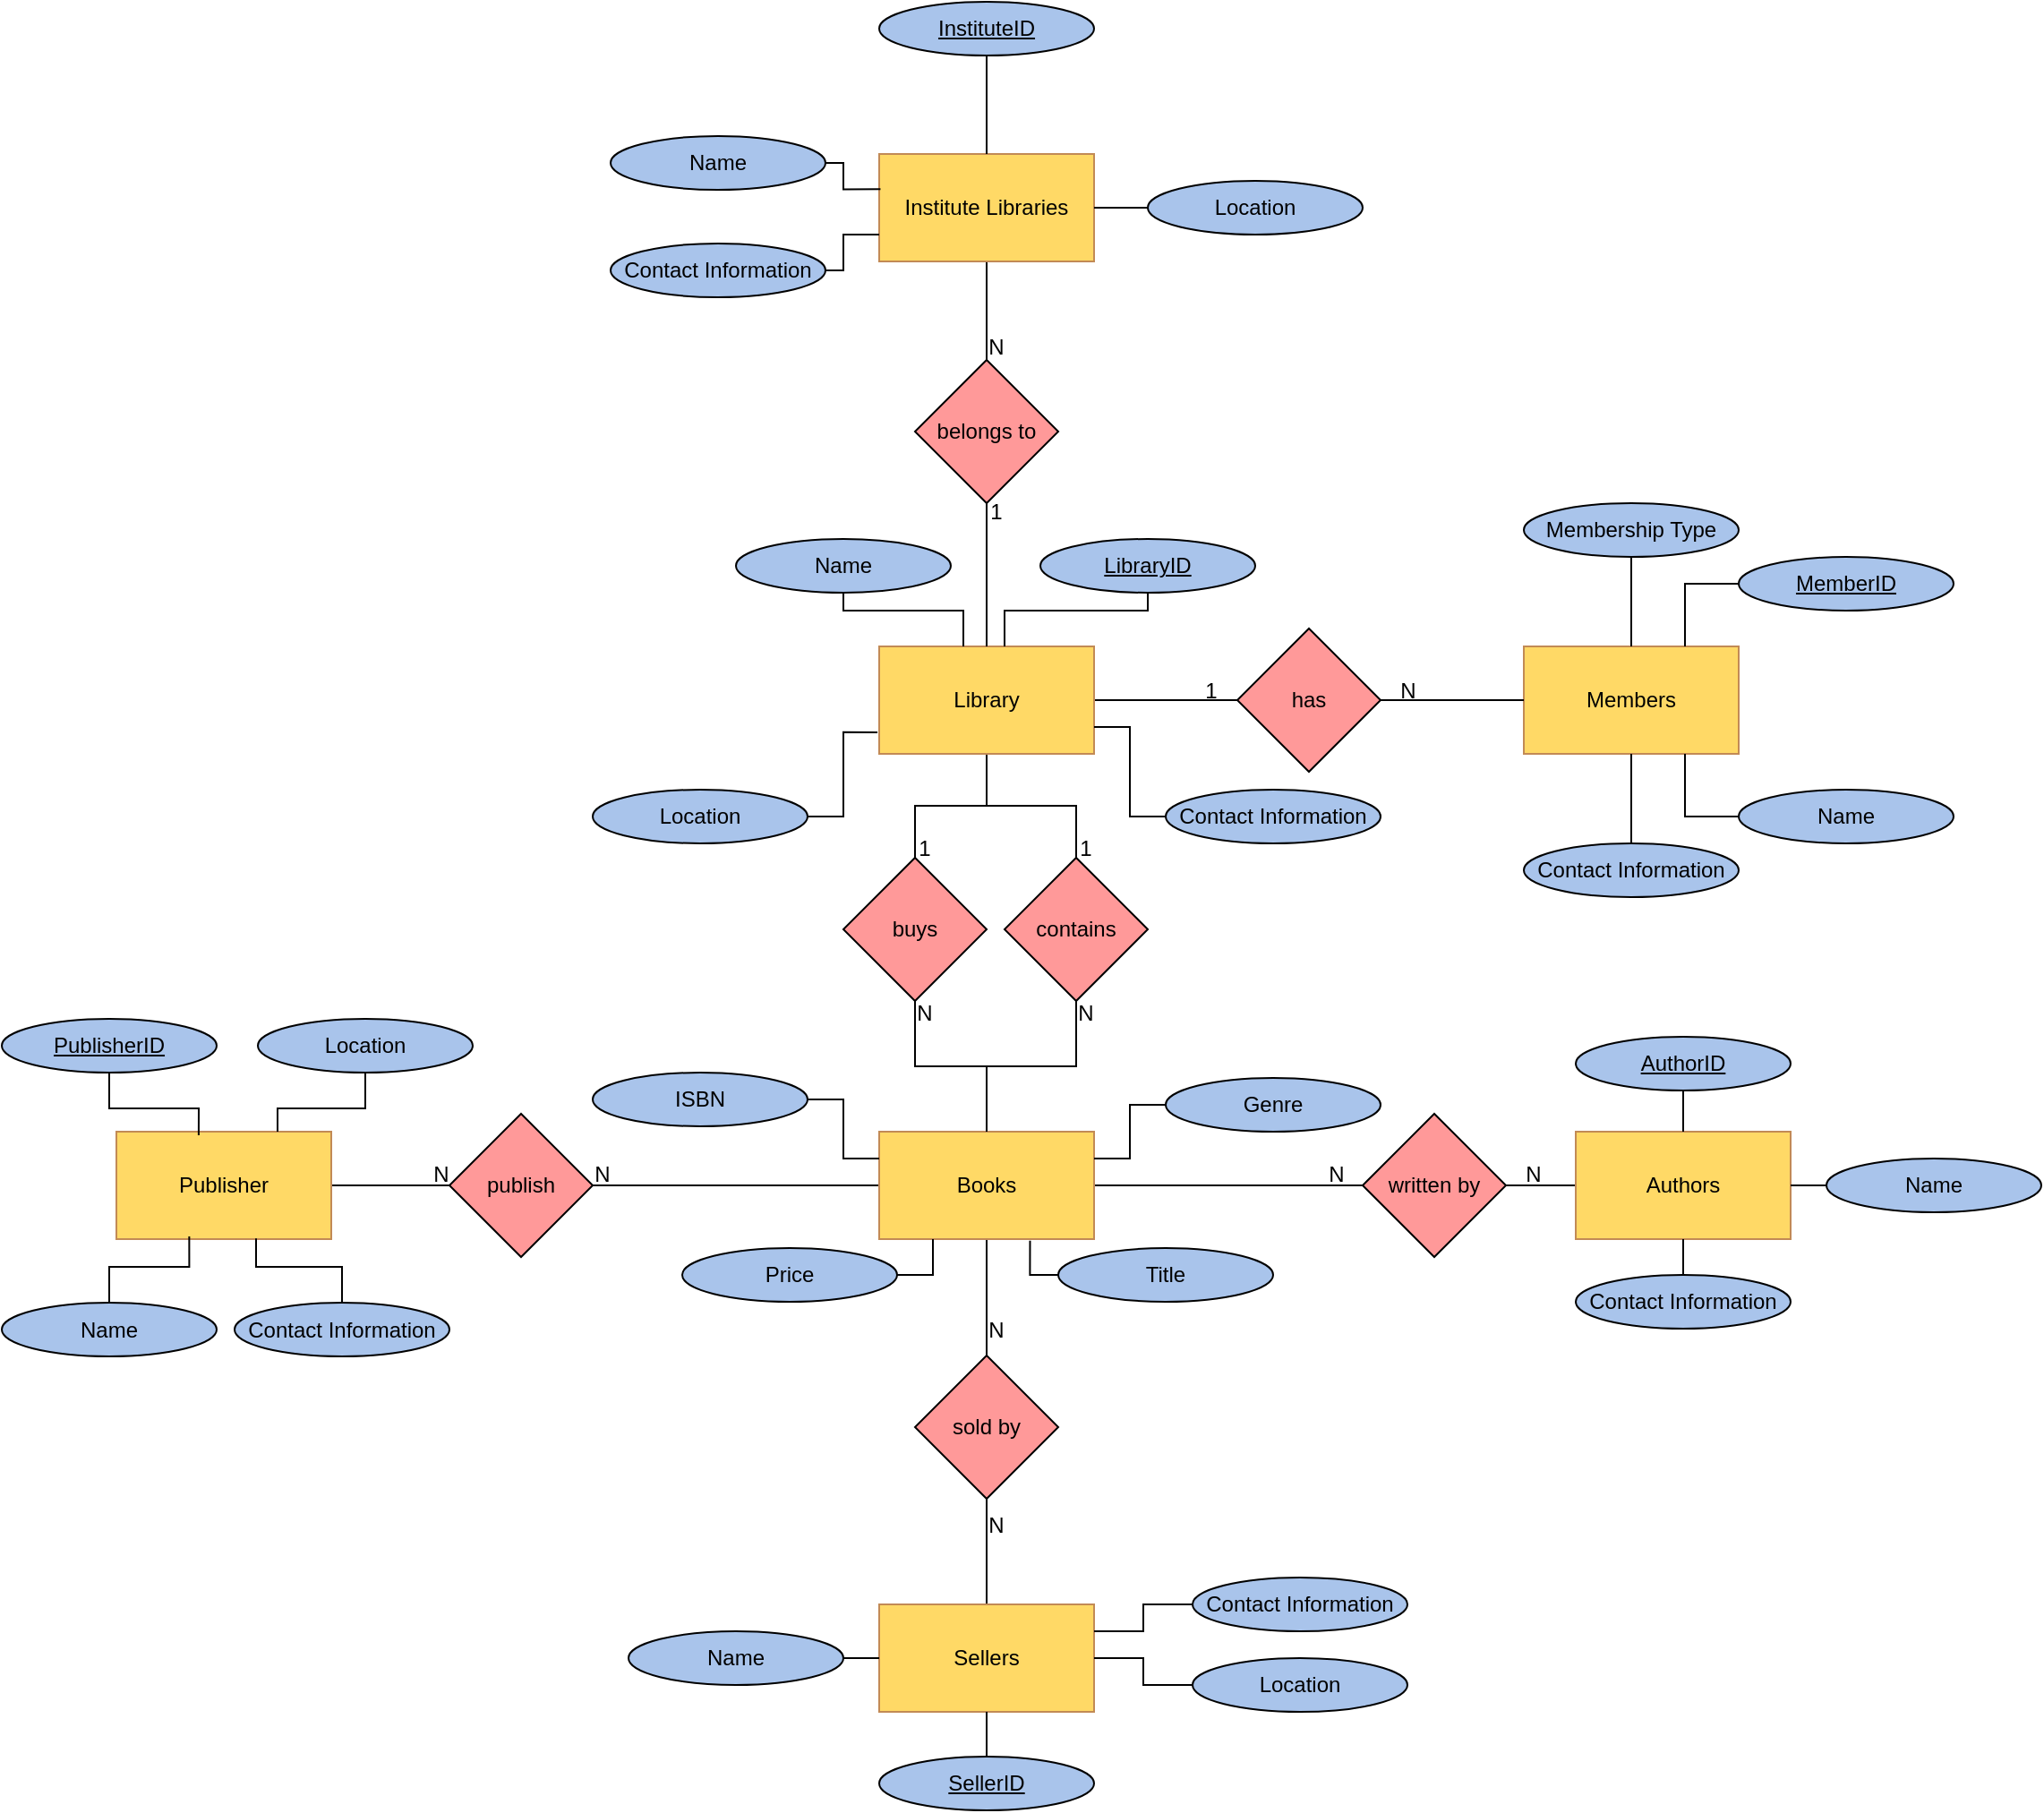 <mxfile version="23.0.0" type="github">
  <diagram id="R2lEEEUBdFMjLlhIrx00" name="Page-1">
    <mxGraphModel dx="646" dy="1481" grid="1" gridSize="10" guides="1" tooltips="1" connect="1" arrows="1" fold="1" page="1" pageScale="1" pageWidth="850" pageHeight="1100" math="0" shadow="0" extFonts="Permanent Marker^https://fonts.googleapis.com/css?family=Permanent+Marker">
      <root>
        <mxCell id="0" />
        <mxCell id="1" parent="0" />
        <mxCell id="7UMvpG6QmPXauz13HVyL-45" style="edgeStyle=orthogonalEdgeStyle;rounded=0;orthogonalLoop=1;jettySize=auto;html=1;entryX=0.5;entryY=0;entryDx=0;entryDy=0;fillColor=#A9C4EB;endArrow=none;" edge="1" parent="1" source="7UMvpG6QmPXauz13HVyL-1" target="7UMvpG6QmPXauz13HVyL-34">
          <mxGeometry relative="1" as="geometry" />
        </mxCell>
        <mxCell id="7UMvpG6QmPXauz13HVyL-46" style="edgeStyle=orthogonalEdgeStyle;rounded=0;orthogonalLoop=1;jettySize=auto;html=1;entryX=0.5;entryY=0;entryDx=0;entryDy=0;fillColor=#A9C4EB;endArrow=none;" edge="1" parent="1" source="7UMvpG6QmPXauz13HVyL-1" target="7UMvpG6QmPXauz13HVyL-31">
          <mxGeometry relative="1" as="geometry" />
        </mxCell>
        <mxCell id="7UMvpG6QmPXauz13HVyL-129" value="" style="edgeStyle=orthogonalEdgeStyle;rounded=0;orthogonalLoop=1;jettySize=auto;html=1;endArrow=none;" edge="1" parent="1" source="7UMvpG6QmPXauz13HVyL-1" target="7UMvpG6QmPXauz13HVyL-114">
          <mxGeometry relative="1" as="geometry" />
        </mxCell>
        <mxCell id="7UMvpG6QmPXauz13HVyL-1" value="Library" style="rounded=0;whiteSpace=wrap;html=1;fillColor=#FFD966;strokeColor=#C28A55;" vertex="1" parent="1">
          <mxGeometry x="1100" y="-190" width="120" height="60" as="geometry" />
        </mxCell>
        <mxCell id="7UMvpG6QmPXauz13HVyL-2" style="edgeStyle=orthogonalEdgeStyle;rounded=0;orthogonalLoop=1;jettySize=auto;html=1;fillColor=#A9C4EB;endArrow=none;" edge="1" parent="1" source="7UMvpG6QmPXauz13HVyL-3">
          <mxGeometry relative="1" as="geometry">
            <Array as="points">
              <mxPoint x="1250" y="-210" />
              <mxPoint x="1170" y="-210" />
              <mxPoint x="1170" y="-190" />
            </Array>
            <mxPoint x="1170" y="-190" as="targetPoint" />
          </mxGeometry>
        </mxCell>
        <mxCell id="7UMvpG6QmPXauz13HVyL-3" value="&lt;u style=&quot;border-color: var(--border-color);&quot;&gt;LibraryID&lt;/u&gt;" style="ellipse;whiteSpace=wrap;html=1;fillColor=#A9C4EB;" vertex="1" parent="1">
          <mxGeometry x="1190" y="-250" width="120" height="30" as="geometry" />
        </mxCell>
        <mxCell id="7UMvpG6QmPXauz13HVyL-4" value="Name" style="ellipse;whiteSpace=wrap;html=1;fillColor=#A9C4EB;" vertex="1" parent="1">
          <mxGeometry x="1020" y="-250" width="120" height="30" as="geometry" />
        </mxCell>
        <mxCell id="7UMvpG6QmPXauz13HVyL-5" style="edgeStyle=orthogonalEdgeStyle;rounded=0;orthogonalLoop=1;jettySize=auto;html=1;entryX=-0.008;entryY=0.799;entryDx=0;entryDy=0;fillColor=#A9C4EB;endArrow=none;entryPerimeter=0;" edge="1" parent="1" source="7UMvpG6QmPXauz13HVyL-6" target="7UMvpG6QmPXauz13HVyL-1">
          <mxGeometry relative="1" as="geometry" />
        </mxCell>
        <mxCell id="7UMvpG6QmPXauz13HVyL-6" value="Location" style="ellipse;whiteSpace=wrap;html=1;fillColor=#A9C4EB;" vertex="1" parent="1">
          <mxGeometry x="940" y="-110" width="120" height="30" as="geometry" />
        </mxCell>
        <mxCell id="7UMvpG6QmPXauz13HVyL-7" style="edgeStyle=orthogonalEdgeStyle;rounded=0;orthogonalLoop=1;jettySize=auto;html=1;entryX=1;entryY=0.75;entryDx=0;entryDy=0;fillColor=#A9C4EB;endArrow=none;" edge="1" parent="1" source="7UMvpG6QmPXauz13HVyL-8" target="7UMvpG6QmPXauz13HVyL-1">
          <mxGeometry relative="1" as="geometry" />
        </mxCell>
        <mxCell id="7UMvpG6QmPXauz13HVyL-8" value="Contact Information" style="ellipse;whiteSpace=wrap;html=1;fillColor=#A9C4EB;" vertex="1" parent="1">
          <mxGeometry x="1260" y="-110" width="120" height="30" as="geometry" />
        </mxCell>
        <mxCell id="7UMvpG6QmPXauz13HVyL-9" style="edgeStyle=orthogonalEdgeStyle;rounded=0;orthogonalLoop=1;jettySize=auto;html=1;fillColor=#A9C4EB;endArrow=none;" edge="1" parent="1" source="7UMvpG6QmPXauz13HVyL-4">
          <mxGeometry relative="1" as="geometry">
            <Array as="points">
              <mxPoint x="1080" y="-210" />
              <mxPoint x="1147" y="-210" />
            </Array>
            <mxPoint x="1147" y="-190" as="targetPoint" />
          </mxGeometry>
        </mxCell>
        <mxCell id="7UMvpG6QmPXauz13HVyL-24" value="" style="edgeStyle=orthogonalEdgeStyle;rounded=0;orthogonalLoop=1;jettySize=auto;html=1;fillColor=#A9C4EB;endArrow=none;" edge="1" parent="1" source="7UMvpG6QmPXauz13HVyL-12" target="7UMvpG6QmPXauz13HVyL-23">
          <mxGeometry relative="1" as="geometry" />
        </mxCell>
        <mxCell id="7UMvpG6QmPXauz13HVyL-12" value="Institute Libraries" style="rounded=0;whiteSpace=wrap;html=1;fillColor=#FFD966;strokeColor=#C28A55;" vertex="1" parent="1">
          <mxGeometry x="1100" y="-465" width="120" height="60" as="geometry" />
        </mxCell>
        <mxCell id="7UMvpG6QmPXauz13HVyL-22" value="" style="edgeStyle=orthogonalEdgeStyle;rounded=0;orthogonalLoop=1;jettySize=auto;html=1;fillColor=#A9C4EB;endArrow=none;" edge="1" parent="1" source="7UMvpG6QmPXauz13HVyL-14" target="7UMvpG6QmPXauz13HVyL-12">
          <mxGeometry relative="1" as="geometry" />
        </mxCell>
        <mxCell id="7UMvpG6QmPXauz13HVyL-14" value="Location" style="ellipse;whiteSpace=wrap;html=1;fillColor=#A9C4EB;" vertex="1" parent="1">
          <mxGeometry x="1250" y="-450" width="120" height="30" as="geometry" />
        </mxCell>
        <mxCell id="7UMvpG6QmPXauz13HVyL-21" value="" style="edgeStyle=orthogonalEdgeStyle;rounded=0;orthogonalLoop=1;jettySize=auto;html=1;fillColor=#A9C4EB;endArrow=none;" edge="1" parent="1" source="7UMvpG6QmPXauz13HVyL-16" target="7UMvpG6QmPXauz13HVyL-12">
          <mxGeometry relative="1" as="geometry" />
        </mxCell>
        <mxCell id="7UMvpG6QmPXauz13HVyL-16" value="&lt;u style=&quot;border-color: var(--border-color);&quot;&gt;InstituteID&lt;/u&gt;" style="ellipse;whiteSpace=wrap;html=1;fillColor=#A9C4EB;" vertex="1" parent="1">
          <mxGeometry x="1100" y="-550" width="120" height="30" as="geometry" />
        </mxCell>
        <mxCell id="7UMvpG6QmPXauz13HVyL-17" value="Name" style="ellipse;whiteSpace=wrap;html=1;fillColor=#A9C4EB;" vertex="1" parent="1">
          <mxGeometry x="950" y="-475" width="120" height="30" as="geometry" />
        </mxCell>
        <mxCell id="7UMvpG6QmPXauz13HVyL-18" style="edgeStyle=orthogonalEdgeStyle;rounded=0;orthogonalLoop=1;jettySize=auto;html=1;entryX=0;entryY=0.75;entryDx=0;entryDy=0;fillColor=#A9C4EB;endArrow=none;" edge="1" parent="1" source="7UMvpG6QmPXauz13HVyL-19" target="7UMvpG6QmPXauz13HVyL-12">
          <mxGeometry relative="1" as="geometry">
            <Array as="points">
              <mxPoint x="1080" y="-400" />
              <mxPoint x="1080" y="-420" />
            </Array>
          </mxGeometry>
        </mxCell>
        <mxCell id="7UMvpG6QmPXauz13HVyL-19" value="Contact Information" style="ellipse;whiteSpace=wrap;html=1;fillColor=#A9C4EB;" vertex="1" parent="1">
          <mxGeometry x="950" y="-415" width="120" height="30" as="geometry" />
        </mxCell>
        <mxCell id="7UMvpG6QmPXauz13HVyL-20" style="edgeStyle=orthogonalEdgeStyle;rounded=0;orthogonalLoop=1;jettySize=auto;html=1;exitX=1;exitY=0.5;exitDx=0;exitDy=0;entryX=0.006;entryY=0.328;entryDx=0;entryDy=0;entryPerimeter=0;fillColor=#A9C4EB;endArrow=none;" edge="1" parent="1" source="7UMvpG6QmPXauz13HVyL-17" target="7UMvpG6QmPXauz13HVyL-12">
          <mxGeometry relative="1" as="geometry">
            <Array as="points">
              <mxPoint x="1080" y="-460" />
              <mxPoint x="1080" y="-445" />
            </Array>
          </mxGeometry>
        </mxCell>
        <mxCell id="7UMvpG6QmPXauz13HVyL-26" style="edgeStyle=orthogonalEdgeStyle;rounded=0;orthogonalLoop=1;jettySize=auto;html=1;entryX=0.5;entryY=0;entryDx=0;entryDy=0;fillColor=#A9C4EB;endArrow=none;" edge="1" parent="1" source="7UMvpG6QmPXauz13HVyL-23" target="7UMvpG6QmPXauz13HVyL-1">
          <mxGeometry relative="1" as="geometry" />
        </mxCell>
        <mxCell id="7UMvpG6QmPXauz13HVyL-23" value="belongs to" style="rhombus;whiteSpace=wrap;html=1;fillColor=#FF9999;" vertex="1" parent="1">
          <mxGeometry x="1120" y="-350" width="80" height="80" as="geometry" />
        </mxCell>
        <mxCell id="7UMvpG6QmPXauz13HVyL-52" value="" style="edgeStyle=orthogonalEdgeStyle;rounded=0;orthogonalLoop=1;jettySize=auto;html=1;fillColor=#A9C4EB;endArrow=none;" edge="1" parent="1" source="7UMvpG6QmPXauz13HVyL-29" target="7UMvpG6QmPXauz13HVyL-32">
          <mxGeometry relative="1" as="geometry" />
        </mxCell>
        <mxCell id="7UMvpG6QmPXauz13HVyL-66" value="" style="edgeStyle=orthogonalEdgeStyle;rounded=0;orthogonalLoop=1;jettySize=auto;html=1;fillColor=#A9C4EB;endArrow=none;" edge="1" parent="1" source="7UMvpG6QmPXauz13HVyL-29" target="7UMvpG6QmPXauz13HVyL-64">
          <mxGeometry relative="1" as="geometry" />
        </mxCell>
        <mxCell id="7UMvpG6QmPXauz13HVyL-68" value="" style="edgeStyle=orthogonalEdgeStyle;rounded=0;orthogonalLoop=1;jettySize=auto;html=1;fillColor=#A9C4EB;endArrow=none;" edge="1" parent="1" source="7UMvpG6QmPXauz13HVyL-29" target="7UMvpG6QmPXauz13HVyL-67">
          <mxGeometry relative="1" as="geometry" />
        </mxCell>
        <mxCell id="7UMvpG6QmPXauz13HVyL-29" value="Books" style="rounded=0;whiteSpace=wrap;html=1;fillColor=#FFD966;strokeColor=#C28A55;" vertex="1" parent="1">
          <mxGeometry x="1100" y="81" width="120" height="60" as="geometry" />
        </mxCell>
        <mxCell id="7UMvpG6QmPXauz13HVyL-48" style="edgeStyle=orthogonalEdgeStyle;rounded=0;orthogonalLoop=1;jettySize=auto;html=1;entryX=0.5;entryY=0;entryDx=0;entryDy=0;fillColor=#A9C4EB;endArrow=none;" edge="1" parent="1" source="7UMvpG6QmPXauz13HVyL-31" target="7UMvpG6QmPXauz13HVyL-29">
          <mxGeometry relative="1" as="geometry" />
        </mxCell>
        <mxCell id="7UMvpG6QmPXauz13HVyL-31" value="contains" style="rhombus;whiteSpace=wrap;html=1;fillColor=#FF9999;" vertex="1" parent="1">
          <mxGeometry x="1170" y="-72" width="80" height="80" as="geometry" />
        </mxCell>
        <mxCell id="7UMvpG6QmPXauz13HVyL-63" value="" style="edgeStyle=orthogonalEdgeStyle;rounded=0;orthogonalLoop=1;jettySize=auto;html=1;fillColor=#A9C4EB;endArrow=none;" edge="1" parent="1" source="7UMvpG6QmPXauz13HVyL-32" target="7UMvpG6QmPXauz13HVyL-53">
          <mxGeometry relative="1" as="geometry" />
        </mxCell>
        <mxCell id="7UMvpG6QmPXauz13HVyL-32" value="sold by" style="rhombus;whiteSpace=wrap;html=1;fillColor=#FF9999;" vertex="1" parent="1">
          <mxGeometry x="1120" y="206" width="80" height="80" as="geometry" />
        </mxCell>
        <mxCell id="7UMvpG6QmPXauz13HVyL-47" style="edgeStyle=orthogonalEdgeStyle;rounded=0;orthogonalLoop=1;jettySize=auto;html=1;fillColor=#A9C4EB;endArrow=none;" edge="1" parent="1" source="7UMvpG6QmPXauz13HVyL-34" target="7UMvpG6QmPXauz13HVyL-29">
          <mxGeometry relative="1" as="geometry" />
        </mxCell>
        <mxCell id="7UMvpG6QmPXauz13HVyL-34" value="buys" style="rhombus;whiteSpace=wrap;html=1;fillColor=#FF9999;" vertex="1" parent="1">
          <mxGeometry x="1080" y="-72" width="80" height="80" as="geometry" />
        </mxCell>
        <mxCell id="7UMvpG6QmPXauz13HVyL-36" style="edgeStyle=orthogonalEdgeStyle;rounded=0;orthogonalLoop=1;jettySize=auto;html=1;exitX=1;exitY=0.5;exitDx=0;exitDy=0;entryX=0.25;entryY=1;entryDx=0;entryDy=0;fillColor=#A9C4EB;endArrow=none;" edge="1" parent="1" source="7UMvpG6QmPXauz13HVyL-37" target="7UMvpG6QmPXauz13HVyL-29">
          <mxGeometry relative="1" as="geometry" />
        </mxCell>
        <mxCell id="7UMvpG6QmPXauz13HVyL-37" value="Price" style="ellipse;whiteSpace=wrap;html=1;fillColor=#A9C4EB;" vertex="1" parent="1">
          <mxGeometry x="990" y="146" width="120" height="30" as="geometry" />
        </mxCell>
        <mxCell id="7UMvpG6QmPXauz13HVyL-51" style="edgeStyle=orthogonalEdgeStyle;rounded=0;orthogonalLoop=1;jettySize=auto;html=1;entryX=1;entryY=0.25;entryDx=0;entryDy=0;fillColor=#A9C4EB;endArrow=none;" edge="1" parent="1" source="7UMvpG6QmPXauz13HVyL-39" target="7UMvpG6QmPXauz13HVyL-29">
          <mxGeometry relative="1" as="geometry" />
        </mxCell>
        <mxCell id="7UMvpG6QmPXauz13HVyL-39" value="Genre" style="ellipse;whiteSpace=wrap;html=1;fillColor=#A9C4EB;" vertex="1" parent="1">
          <mxGeometry x="1260" y="51" width="120" height="30" as="geometry" />
        </mxCell>
        <mxCell id="7UMvpG6QmPXauz13HVyL-49" style="edgeStyle=orthogonalEdgeStyle;rounded=0;orthogonalLoop=1;jettySize=auto;html=1;entryX=0;entryY=0.25;entryDx=0;entryDy=0;fillColor=#A9C4EB;endArrow=none;" edge="1" parent="1" source="7UMvpG6QmPXauz13HVyL-41" target="7UMvpG6QmPXauz13HVyL-29">
          <mxGeometry relative="1" as="geometry" />
        </mxCell>
        <mxCell id="7UMvpG6QmPXauz13HVyL-41" value="ISBN" style="ellipse;whiteSpace=wrap;html=1;fillColor=#A9C4EB;" vertex="1" parent="1">
          <mxGeometry x="940" y="48" width="120" height="30" as="geometry" />
        </mxCell>
        <mxCell id="7UMvpG6QmPXauz13HVyL-42" value="Title" style="ellipse;whiteSpace=wrap;html=1;fillColor=#A9C4EB;" vertex="1" parent="1">
          <mxGeometry x="1200" y="146" width="120" height="30" as="geometry" />
        </mxCell>
        <mxCell id="7UMvpG6QmPXauz13HVyL-44" style="edgeStyle=orthogonalEdgeStyle;rounded=0;orthogonalLoop=1;jettySize=auto;html=1;exitX=0;exitY=0.5;exitDx=0;exitDy=0;entryX=0.702;entryY=1.015;entryDx=0;entryDy=0;entryPerimeter=0;fillColor=#A9C4EB;endArrow=none;" edge="1" parent="1" source="7UMvpG6QmPXauz13HVyL-42" target="7UMvpG6QmPXauz13HVyL-29">
          <mxGeometry relative="1" as="geometry" />
        </mxCell>
        <mxCell id="7UMvpG6QmPXauz13HVyL-53" value="Sellers" style="rounded=0;whiteSpace=wrap;html=1;fillColor=#FFD966;strokeColor=#C28A55;" vertex="1" parent="1">
          <mxGeometry x="1100" y="345" width="120" height="60" as="geometry" />
        </mxCell>
        <mxCell id="7UMvpG6QmPXauz13HVyL-54" style="edgeStyle=orthogonalEdgeStyle;rounded=0;orthogonalLoop=1;jettySize=auto;html=1;fillColor=#A9C4EB;endArrow=none;" edge="1" parent="1" source="7UMvpG6QmPXauz13HVyL-55" target="7UMvpG6QmPXauz13HVyL-53">
          <mxGeometry relative="1" as="geometry" />
        </mxCell>
        <mxCell id="7UMvpG6QmPXauz13HVyL-55" value="Name" style="ellipse;whiteSpace=wrap;html=1;fillColor=#A9C4EB;" vertex="1" parent="1">
          <mxGeometry x="960" y="360" width="120" height="30" as="geometry" />
        </mxCell>
        <mxCell id="7UMvpG6QmPXauz13HVyL-56" style="edgeStyle=orthogonalEdgeStyle;rounded=0;orthogonalLoop=1;jettySize=auto;html=1;entryX=1;entryY=0.5;entryDx=0;entryDy=0;fillColor=#A9C4EB;endArrow=none;" edge="1" parent="1" source="7UMvpG6QmPXauz13HVyL-57" target="7UMvpG6QmPXauz13HVyL-53">
          <mxGeometry relative="1" as="geometry" />
        </mxCell>
        <mxCell id="7UMvpG6QmPXauz13HVyL-57" value="Location" style="ellipse;whiteSpace=wrap;html=1;fillColor=#A9C4EB;" vertex="1" parent="1">
          <mxGeometry x="1275" y="375" width="120" height="30" as="geometry" />
        </mxCell>
        <mxCell id="7UMvpG6QmPXauz13HVyL-58" style="edgeStyle=orthogonalEdgeStyle;rounded=0;orthogonalLoop=1;jettySize=auto;html=1;entryX=1;entryY=0.25;entryDx=0;entryDy=0;fillColor=#A9C4EB;endArrow=none;" edge="1" parent="1" source="7UMvpG6QmPXauz13HVyL-59" target="7UMvpG6QmPXauz13HVyL-53">
          <mxGeometry relative="1" as="geometry" />
        </mxCell>
        <mxCell id="7UMvpG6QmPXauz13HVyL-59" value="Contact Information" style="ellipse;whiteSpace=wrap;html=1;fillColor=#A9C4EB;" vertex="1" parent="1">
          <mxGeometry x="1275" y="330" width="120" height="30" as="geometry" />
        </mxCell>
        <mxCell id="7UMvpG6QmPXauz13HVyL-60" style="edgeStyle=orthogonalEdgeStyle;rounded=0;orthogonalLoop=1;jettySize=auto;html=1;entryX=0.5;entryY=1;entryDx=0;entryDy=0;fillColor=#A9C4EB;endArrow=none;" edge="1" parent="1" source="7UMvpG6QmPXauz13HVyL-61" target="7UMvpG6QmPXauz13HVyL-53">
          <mxGeometry relative="1" as="geometry" />
        </mxCell>
        <mxCell id="7UMvpG6QmPXauz13HVyL-61" value="&lt;u&gt;SellerID&lt;/u&gt;" style="ellipse;whiteSpace=wrap;html=1;fillColor=#A9C4EB;" vertex="1" parent="1">
          <mxGeometry x="1100" y="430" width="120" height="30" as="geometry" />
        </mxCell>
        <mxCell id="7UMvpG6QmPXauz13HVyL-76" value="" style="edgeStyle=orthogonalEdgeStyle;rounded=0;orthogonalLoop=1;jettySize=auto;html=1;fillColor=#A9C4EB;endArrow=none;" edge="1" parent="1" source="7UMvpG6QmPXauz13HVyL-64" target="7UMvpG6QmPXauz13HVyL-69">
          <mxGeometry relative="1" as="geometry" />
        </mxCell>
        <mxCell id="7UMvpG6QmPXauz13HVyL-64" value="written by" style="rhombus;whiteSpace=wrap;html=1;fillColor=#FF9999;" vertex="1" parent="1">
          <mxGeometry x="1370" y="71" width="80" height="80" as="geometry" />
        </mxCell>
        <mxCell id="7UMvpG6QmPXauz13HVyL-67" value="publish" style="rhombus;whiteSpace=wrap;html=1;fillColor=#FF9999;" vertex="1" parent="1">
          <mxGeometry x="860" y="71" width="80" height="80" as="geometry" />
        </mxCell>
        <mxCell id="7UMvpG6QmPXauz13HVyL-69" value="Authors" style="rounded=0;whiteSpace=wrap;html=1;fillColor=#FFD966;strokeColor=#C28A55;" vertex="1" parent="1">
          <mxGeometry x="1489" y="81" width="120" height="60" as="geometry" />
        </mxCell>
        <mxCell id="7UMvpG6QmPXauz13HVyL-70" style="edgeStyle=orthogonalEdgeStyle;rounded=0;orthogonalLoop=1;jettySize=auto;html=1;fillColor=#A9C4EB;endArrow=none;" edge="1" parent="1" source="7UMvpG6QmPXauz13HVyL-71" target="7UMvpG6QmPXauz13HVyL-69">
          <mxGeometry relative="1" as="geometry" />
        </mxCell>
        <mxCell id="7UMvpG6QmPXauz13HVyL-71" value="&lt;u&gt;AuthorID&lt;/u&gt;" style="ellipse;whiteSpace=wrap;html=1;fillColor=#A9C4EB;" vertex="1" parent="1">
          <mxGeometry x="1489" y="28" width="120" height="30" as="geometry" />
        </mxCell>
        <mxCell id="7UMvpG6QmPXauz13HVyL-72" style="edgeStyle=orthogonalEdgeStyle;rounded=0;orthogonalLoop=1;jettySize=auto;html=1;fillColor=#A9C4EB;endArrow=none;" edge="1" parent="1" source="7UMvpG6QmPXauz13HVyL-73" target="7UMvpG6QmPXauz13HVyL-69">
          <mxGeometry relative="1" as="geometry" />
        </mxCell>
        <mxCell id="7UMvpG6QmPXauz13HVyL-73" value="Name" style="ellipse;whiteSpace=wrap;html=1;fillColor=#A9C4EB;" vertex="1" parent="1">
          <mxGeometry x="1629" y="96" width="120" height="30" as="geometry" />
        </mxCell>
        <mxCell id="7UMvpG6QmPXauz13HVyL-74" style="edgeStyle=orthogonalEdgeStyle;rounded=0;orthogonalLoop=1;jettySize=auto;html=1;exitX=0.5;exitY=0;exitDx=0;exitDy=0;entryX=0.5;entryY=1;entryDx=0;entryDy=0;fillColor=#A9C4EB;endArrow=none;" edge="1" parent="1" source="7UMvpG6QmPXauz13HVyL-75" target="7UMvpG6QmPXauz13HVyL-69">
          <mxGeometry relative="1" as="geometry" />
        </mxCell>
        <mxCell id="7UMvpG6QmPXauz13HVyL-75" value="Contact Information" style="ellipse;whiteSpace=wrap;html=1;fillColor=#A9C4EB;" vertex="1" parent="1">
          <mxGeometry x="1489" y="161" width="120" height="30" as="geometry" />
        </mxCell>
        <mxCell id="7UMvpG6QmPXauz13HVyL-93" value="" style="edgeStyle=orthogonalEdgeStyle;rounded=0;orthogonalLoop=1;jettySize=auto;html=1;fillColor=#A9C4EB;endArrow=none;" edge="1" parent="1" source="7UMvpG6QmPXauz13HVyL-77" target="7UMvpG6QmPXauz13HVyL-67">
          <mxGeometry relative="1" as="geometry" />
        </mxCell>
        <mxCell id="7UMvpG6QmPXauz13HVyL-77" value="Publisher" style="rounded=0;whiteSpace=wrap;html=1;fillColor=#FFD966;strokeColor=#C28A55;" vertex="1" parent="1">
          <mxGeometry x="674" y="81" width="120" height="60" as="geometry" />
        </mxCell>
        <mxCell id="7UMvpG6QmPXauz13HVyL-81" value="Contact Information" style="ellipse;whiteSpace=wrap;html=1;fillColor=#A9C4EB;" vertex="1" parent="1">
          <mxGeometry x="740" y="176.5" width="120" height="30" as="geometry" />
        </mxCell>
        <mxCell id="7UMvpG6QmPXauz13HVyL-94" style="edgeStyle=orthogonalEdgeStyle;rounded=0;orthogonalLoop=1;jettySize=auto;html=1;entryX=0.75;entryY=0;entryDx=0;entryDy=0;fillColor=#A9C4EB;endArrow=none;" edge="1" parent="1" source="7UMvpG6QmPXauz13HVyL-83" target="7UMvpG6QmPXauz13HVyL-77">
          <mxGeometry relative="1" as="geometry" />
        </mxCell>
        <mxCell id="7UMvpG6QmPXauz13HVyL-83" value="Location" style="ellipse;whiteSpace=wrap;html=1;fillColor=#A9C4EB;" vertex="1" parent="1">
          <mxGeometry x="753" y="18" width="120" height="30" as="geometry" />
        </mxCell>
        <mxCell id="7UMvpG6QmPXauz13HVyL-85" value="&lt;u&gt;PublisherID&lt;/u&gt;" style="ellipse;whiteSpace=wrap;html=1;fillColor=#A9C4EB;" vertex="1" parent="1">
          <mxGeometry x="610" y="18" width="120" height="30" as="geometry" />
        </mxCell>
        <mxCell id="7UMvpG6QmPXauz13HVyL-86" value="Name" style="ellipse;whiteSpace=wrap;html=1;fillColor=#A9C4EB;" vertex="1" parent="1">
          <mxGeometry x="610" y="176.5" width="120" height="30" as="geometry" />
        </mxCell>
        <mxCell id="7UMvpG6QmPXauz13HVyL-87" style="edgeStyle=orthogonalEdgeStyle;rounded=0;orthogonalLoop=1;jettySize=auto;html=1;entryX=0.339;entryY=0.974;entryDx=0;entryDy=0;entryPerimeter=0;fillColor=#A9C4EB;endArrow=none;" edge="1" parent="1" source="7UMvpG6QmPXauz13HVyL-86" target="7UMvpG6QmPXauz13HVyL-77">
          <mxGeometry relative="1" as="geometry" />
        </mxCell>
        <mxCell id="7UMvpG6QmPXauz13HVyL-90" style="edgeStyle=orthogonalEdgeStyle;rounded=0;orthogonalLoop=1;jettySize=auto;html=1;entryX=0.383;entryY=0.033;entryDx=0;entryDy=0;entryPerimeter=0;fillColor=#A9C4EB;endArrow=none;" edge="1" parent="1" source="7UMvpG6QmPXauz13HVyL-85" target="7UMvpG6QmPXauz13HVyL-77">
          <mxGeometry relative="1" as="geometry" />
        </mxCell>
        <mxCell id="7UMvpG6QmPXauz13HVyL-95" style="edgeStyle=orthogonalEdgeStyle;rounded=0;orthogonalLoop=1;jettySize=auto;html=1;entryX=0.65;entryY=0.993;entryDx=0;entryDy=0;entryPerimeter=0;fillColor=#A9C4EB;endArrow=none;" edge="1" parent="1" source="7UMvpG6QmPXauz13HVyL-81" target="7UMvpG6QmPXauz13HVyL-77">
          <mxGeometry relative="1" as="geometry" />
        </mxCell>
        <mxCell id="7UMvpG6QmPXauz13HVyL-97" value="N" style="text;html=1;align=center;verticalAlign=middle;resizable=0;points=[];autosize=1;strokeColor=none;fillColor=none;" vertex="1" parent="1">
          <mxGeometry x="1150" y="-372" width="30" height="30" as="geometry" />
        </mxCell>
        <mxCell id="7UMvpG6QmPXauz13HVyL-98" value="1" style="text;html=1;align=center;verticalAlign=middle;resizable=0;points=[];autosize=1;strokeColor=none;fillColor=none;" vertex="1" parent="1">
          <mxGeometry x="1150" y="-280" width="30" height="30" as="geometry" />
        </mxCell>
        <mxCell id="7UMvpG6QmPXauz13HVyL-99" value="1" style="text;html=1;align=center;verticalAlign=middle;resizable=0;points=[];autosize=1;strokeColor=none;fillColor=none;" vertex="1" parent="1">
          <mxGeometry x="1200" y="-92" width="30" height="30" as="geometry" />
        </mxCell>
        <mxCell id="7UMvpG6QmPXauz13HVyL-100" value="1" style="text;html=1;align=center;verticalAlign=middle;resizable=0;points=[];autosize=1;strokeColor=none;fillColor=none;" vertex="1" parent="1">
          <mxGeometry x="1110" y="-92" width="30" height="30" as="geometry" />
        </mxCell>
        <mxCell id="7UMvpG6QmPXauz13HVyL-101" value="N" style="text;html=1;align=center;verticalAlign=middle;resizable=0;points=[];autosize=1;strokeColor=none;fillColor=none;" vertex="1" parent="1">
          <mxGeometry x="1110" width="30" height="30" as="geometry" />
        </mxCell>
        <mxCell id="7UMvpG6QmPXauz13HVyL-102" value="N" style="text;html=1;align=center;verticalAlign=middle;resizable=0;points=[];autosize=1;strokeColor=none;fillColor=none;" vertex="1" parent="1">
          <mxGeometry x="1200" width="30" height="30" as="geometry" />
        </mxCell>
        <mxCell id="7UMvpG6QmPXauz13HVyL-103" value="N" style="text;html=1;align=center;verticalAlign=middle;resizable=0;points=[];autosize=1;strokeColor=none;fillColor=none;" vertex="1" parent="1">
          <mxGeometry x="930" y="90" width="30" height="30" as="geometry" />
        </mxCell>
        <mxCell id="7UMvpG6QmPXauz13HVyL-104" value="N" style="text;html=1;align=center;verticalAlign=middle;resizable=0;points=[];autosize=1;strokeColor=none;fillColor=none;" vertex="1" parent="1">
          <mxGeometry x="840" y="90" width="30" height="30" as="geometry" />
        </mxCell>
        <mxCell id="7UMvpG6QmPXauz13HVyL-107" value="N" style="text;html=1;align=center;verticalAlign=middle;resizable=0;points=[];autosize=1;strokeColor=none;fillColor=none;" vertex="1" parent="1">
          <mxGeometry x="1450" y="90" width="30" height="30" as="geometry" />
        </mxCell>
        <mxCell id="7UMvpG6QmPXauz13HVyL-108" value="N" style="text;html=1;align=center;verticalAlign=middle;resizable=0;points=[];autosize=1;strokeColor=none;fillColor=none;" vertex="1" parent="1">
          <mxGeometry x="1340" y="90" width="30" height="30" as="geometry" />
        </mxCell>
        <mxCell id="7UMvpG6QmPXauz13HVyL-109" value="N" style="text;html=1;align=center;verticalAlign=middle;resizable=0;points=[];autosize=1;strokeColor=none;fillColor=none;" vertex="1" parent="1">
          <mxGeometry x="1150" y="176.5" width="30" height="30" as="geometry" />
        </mxCell>
        <mxCell id="7UMvpG6QmPXauz13HVyL-110" value="N" style="text;html=1;align=center;verticalAlign=middle;resizable=0;points=[];autosize=1;strokeColor=none;fillColor=none;" vertex="1" parent="1">
          <mxGeometry x="1150" y="286" width="30" height="30" as="geometry" />
        </mxCell>
        <mxCell id="7UMvpG6QmPXauz13HVyL-112" value="Members" style="rounded=0;whiteSpace=wrap;html=1;fillColor=#FFD966;strokeColor=#C28A55;" vertex="1" parent="1">
          <mxGeometry x="1460" y="-190" width="120" height="60" as="geometry" />
        </mxCell>
        <mxCell id="7UMvpG6QmPXauz13HVyL-130" value="" style="edgeStyle=orthogonalEdgeStyle;rounded=0;orthogonalLoop=1;jettySize=auto;html=1;endArrow=none;" edge="1" parent="1" source="7UMvpG6QmPXauz13HVyL-114" target="7UMvpG6QmPXauz13HVyL-112">
          <mxGeometry relative="1" as="geometry" />
        </mxCell>
        <mxCell id="7UMvpG6QmPXauz13HVyL-114" value="has" style="rhombus;whiteSpace=wrap;html=1;fillColor=#FF9999;" vertex="1" parent="1">
          <mxGeometry x="1300" y="-200" width="80" height="80" as="geometry" />
        </mxCell>
        <mxCell id="7UMvpG6QmPXauz13HVyL-115" style="edgeStyle=orthogonalEdgeStyle;rounded=0;orthogonalLoop=1;jettySize=auto;html=1;exitX=0;exitY=0.5;exitDx=0;exitDy=0;entryX=0.75;entryY=0;entryDx=0;entryDy=0;fillColor=#A9C4EB;endArrow=none;" edge="1" parent="1" source="7UMvpG6QmPXauz13HVyL-116" target="7UMvpG6QmPXauz13HVyL-112">
          <mxGeometry relative="1" as="geometry" />
        </mxCell>
        <mxCell id="7UMvpG6QmPXauz13HVyL-116" value="&lt;u&gt;MemberID&lt;/u&gt;" style="ellipse;whiteSpace=wrap;html=1;fillColor=#A9C4EB;" vertex="1" parent="1">
          <mxGeometry x="1580" y="-240" width="120" height="30" as="geometry" />
        </mxCell>
        <mxCell id="7UMvpG6QmPXauz13HVyL-117" style="edgeStyle=orthogonalEdgeStyle;rounded=0;orthogonalLoop=1;jettySize=auto;html=1;entryX=0.75;entryY=1;entryDx=0;entryDy=0;fillColor=#A9C4EB;endArrow=none;" edge="1" parent="1" source="7UMvpG6QmPXauz13HVyL-118" target="7UMvpG6QmPXauz13HVyL-112">
          <mxGeometry relative="1" as="geometry">
            <Array as="points">
              <mxPoint x="1550" y="-95" />
            </Array>
          </mxGeometry>
        </mxCell>
        <mxCell id="7UMvpG6QmPXauz13HVyL-118" value="Name" style="ellipse;whiteSpace=wrap;html=1;fillColor=#A9C4EB;" vertex="1" parent="1">
          <mxGeometry x="1580" y="-110" width="120" height="30" as="geometry" />
        </mxCell>
        <mxCell id="7UMvpG6QmPXauz13HVyL-124" value="" style="edgeStyle=orthogonalEdgeStyle;rounded=0;orthogonalLoop=1;jettySize=auto;html=1;fillColor=#A9C4EB;endArrow=none;" edge="1" parent="1" source="7UMvpG6QmPXauz13HVyL-119" target="7UMvpG6QmPXauz13HVyL-112">
          <mxGeometry relative="1" as="geometry" />
        </mxCell>
        <mxCell id="7UMvpG6QmPXauz13HVyL-119" value="Membership Type" style="ellipse;whiteSpace=wrap;html=1;fillColor=#A9C4EB;" vertex="1" parent="1">
          <mxGeometry x="1460" y="-270" width="120" height="30" as="geometry" />
        </mxCell>
        <mxCell id="7UMvpG6QmPXauz13HVyL-125" value="" style="edgeStyle=orthogonalEdgeStyle;rounded=0;orthogonalLoop=1;jettySize=auto;html=1;fillColor=#A9C4EB;endArrow=none;" edge="1" parent="1" source="7UMvpG6QmPXauz13HVyL-121" target="7UMvpG6QmPXauz13HVyL-112">
          <mxGeometry relative="1" as="geometry" />
        </mxCell>
        <mxCell id="7UMvpG6QmPXauz13HVyL-121" value="Contact Information" style="ellipse;whiteSpace=wrap;html=1;fillColor=#A9C4EB;" vertex="1" parent="1">
          <mxGeometry x="1460" y="-80" width="120" height="30" as="geometry" />
        </mxCell>
        <mxCell id="7UMvpG6QmPXauz13HVyL-131" value="1" style="text;html=1;align=center;verticalAlign=middle;resizable=0;points=[];autosize=1;strokeColor=none;fillColor=none;" vertex="1" parent="1">
          <mxGeometry x="1270" y="-180" width="30" height="30" as="geometry" />
        </mxCell>
        <mxCell id="7UMvpG6QmPXauz13HVyL-132" value="N" style="text;html=1;align=center;verticalAlign=middle;resizable=0;points=[];autosize=1;strokeColor=none;fillColor=none;" vertex="1" parent="1">
          <mxGeometry x="1380" y="-180" width="30" height="30" as="geometry" />
        </mxCell>
      </root>
    </mxGraphModel>
  </diagram>
</mxfile>

